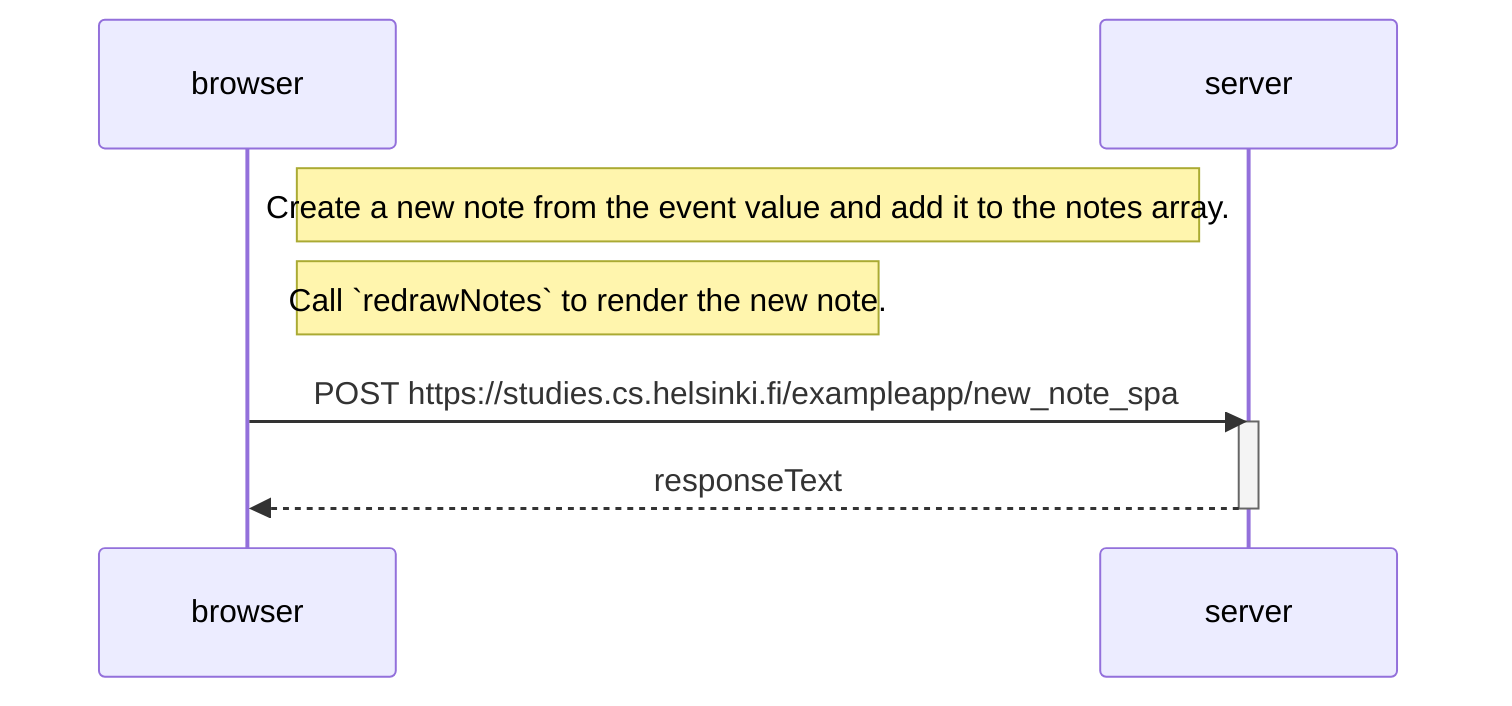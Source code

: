 sequenceDiagram
    participant browser
    participant server

    Note right of browser: Create a new note from the event value and add it to the notes array.
    Note right of browser: Call `redrawNotes` to render the new note.

    browser->>server: POST https://studies.cs.helsinki.fi/exampleapp/new_note_spa
    activate server
    server-->>browser: responseText
    deactivate server